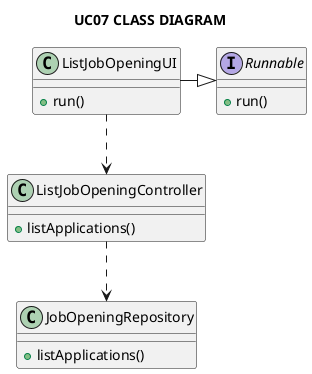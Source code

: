 @startuml

title UC07 CLASS DIAGRAM

interface Runnable {
    + run()
}

class ListJobOpeningUI {
    + run()
}

class ListJobOpeningController {
    + listApplications()
}

class JobOpeningRepository {
    + listApplications()
}

ListJobOpeningUI -|> Runnable
ListJobOpeningUI ..> ListJobOpeningController
ListJobOpeningController ..> JobOpeningRepository

@enduml